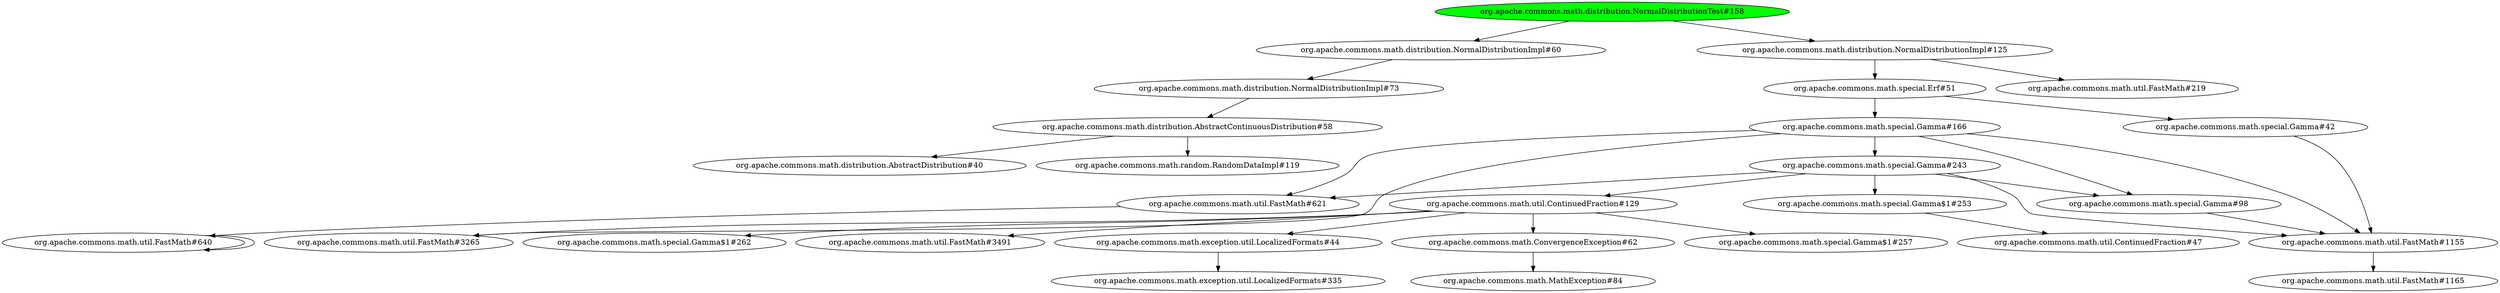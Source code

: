 digraph "cg/org.apache.commons.math.distribution.NormalDistributionTest#158"
{
	"org.apache.commons.math.distribution.NormalDistributionTest#158" [style=filled,fillcolor=green];
	"org.apache.commons.math.distribution.NormalDistributionTest#158" -> "org.apache.commons.math.distribution.NormalDistributionImpl#60";
	"org.apache.commons.math.distribution.NormalDistributionImpl#60" -> "org.apache.commons.math.distribution.NormalDistributionImpl#73";
	"org.apache.commons.math.distribution.NormalDistributionImpl#73" -> "org.apache.commons.math.distribution.AbstractContinuousDistribution#58";
	"org.apache.commons.math.distribution.AbstractContinuousDistribution#58" -> "org.apache.commons.math.distribution.AbstractDistribution#40";
	"org.apache.commons.math.distribution.AbstractContinuousDistribution#58" -> "org.apache.commons.math.random.RandomDataImpl#119";
	"org.apache.commons.math.distribution.NormalDistributionTest#158" -> "org.apache.commons.math.distribution.NormalDistributionImpl#125";
	"org.apache.commons.math.distribution.NormalDistributionImpl#125" -> "org.apache.commons.math.util.FastMath#219";
	"org.apache.commons.math.distribution.NormalDistributionImpl#125" -> "org.apache.commons.math.special.Erf#51";
	"org.apache.commons.math.special.Erf#51" -> "org.apache.commons.math.special.Gamma#42";
	"org.apache.commons.math.special.Gamma#42" -> "org.apache.commons.math.util.FastMath#1155";
	"org.apache.commons.math.util.FastMath#1155" -> "org.apache.commons.math.util.FastMath#1165";
	"org.apache.commons.math.special.Erf#51" -> "org.apache.commons.math.special.Gamma#166";
	"org.apache.commons.math.special.Gamma#166" -> "org.apache.commons.math.util.FastMath#3265";
	"org.apache.commons.math.special.Gamma#166" -> "org.apache.commons.math.util.FastMath#1155";
	"org.apache.commons.math.special.Gamma#166" -> "org.apache.commons.math.special.Gamma#98";
	"org.apache.commons.math.special.Gamma#98" -> "org.apache.commons.math.util.FastMath#1155";
	"org.apache.commons.math.special.Gamma#166" -> "org.apache.commons.math.util.FastMath#621";
	"org.apache.commons.math.util.FastMath#621" -> "org.apache.commons.math.util.FastMath#640";
	"org.apache.commons.math.special.Gamma#166" -> "org.apache.commons.math.special.Gamma#243";
	"org.apache.commons.math.special.Gamma#243" -> "org.apache.commons.math.special.Gamma$1#253";
	"org.apache.commons.math.special.Gamma$1#253" -> "org.apache.commons.math.util.ContinuedFraction#47";
	"org.apache.commons.math.special.Gamma#243" -> "org.apache.commons.math.util.ContinuedFraction#129";
	"org.apache.commons.math.util.ContinuedFraction#129" -> "org.apache.commons.math.special.Gamma$1#257";
	"org.apache.commons.math.util.ContinuedFraction#129" -> "org.apache.commons.math.special.Gamma$1#262";
	"org.apache.commons.math.util.ContinuedFraction#129" -> "org.apache.commons.math.util.FastMath#3265";
	"org.apache.commons.math.special.Gamma#243" -> "org.apache.commons.math.util.FastMath#1155";
	"org.apache.commons.math.special.Gamma#243" -> "org.apache.commons.math.special.Gamma#98";
	"org.apache.commons.math.special.Gamma#243" -> "org.apache.commons.math.util.FastMath#621";
	"org.apache.commons.math.util.FastMath#640" -> "org.apache.commons.math.util.FastMath#640";
	"org.apache.commons.math.util.ContinuedFraction#129" -> "org.apache.commons.math.util.FastMath#3491";
	"org.apache.commons.math.util.ContinuedFraction#129" -> "org.apache.commons.math.exception.util.LocalizedFormats#44";
	"org.apache.commons.math.exception.util.LocalizedFormats#44" -> "org.apache.commons.math.exception.util.LocalizedFormats#335";
	"org.apache.commons.math.util.ContinuedFraction#129" -> "org.apache.commons.math.ConvergenceException#62";
	"org.apache.commons.math.ConvergenceException#62" -> "org.apache.commons.math.MathException#84";
}
